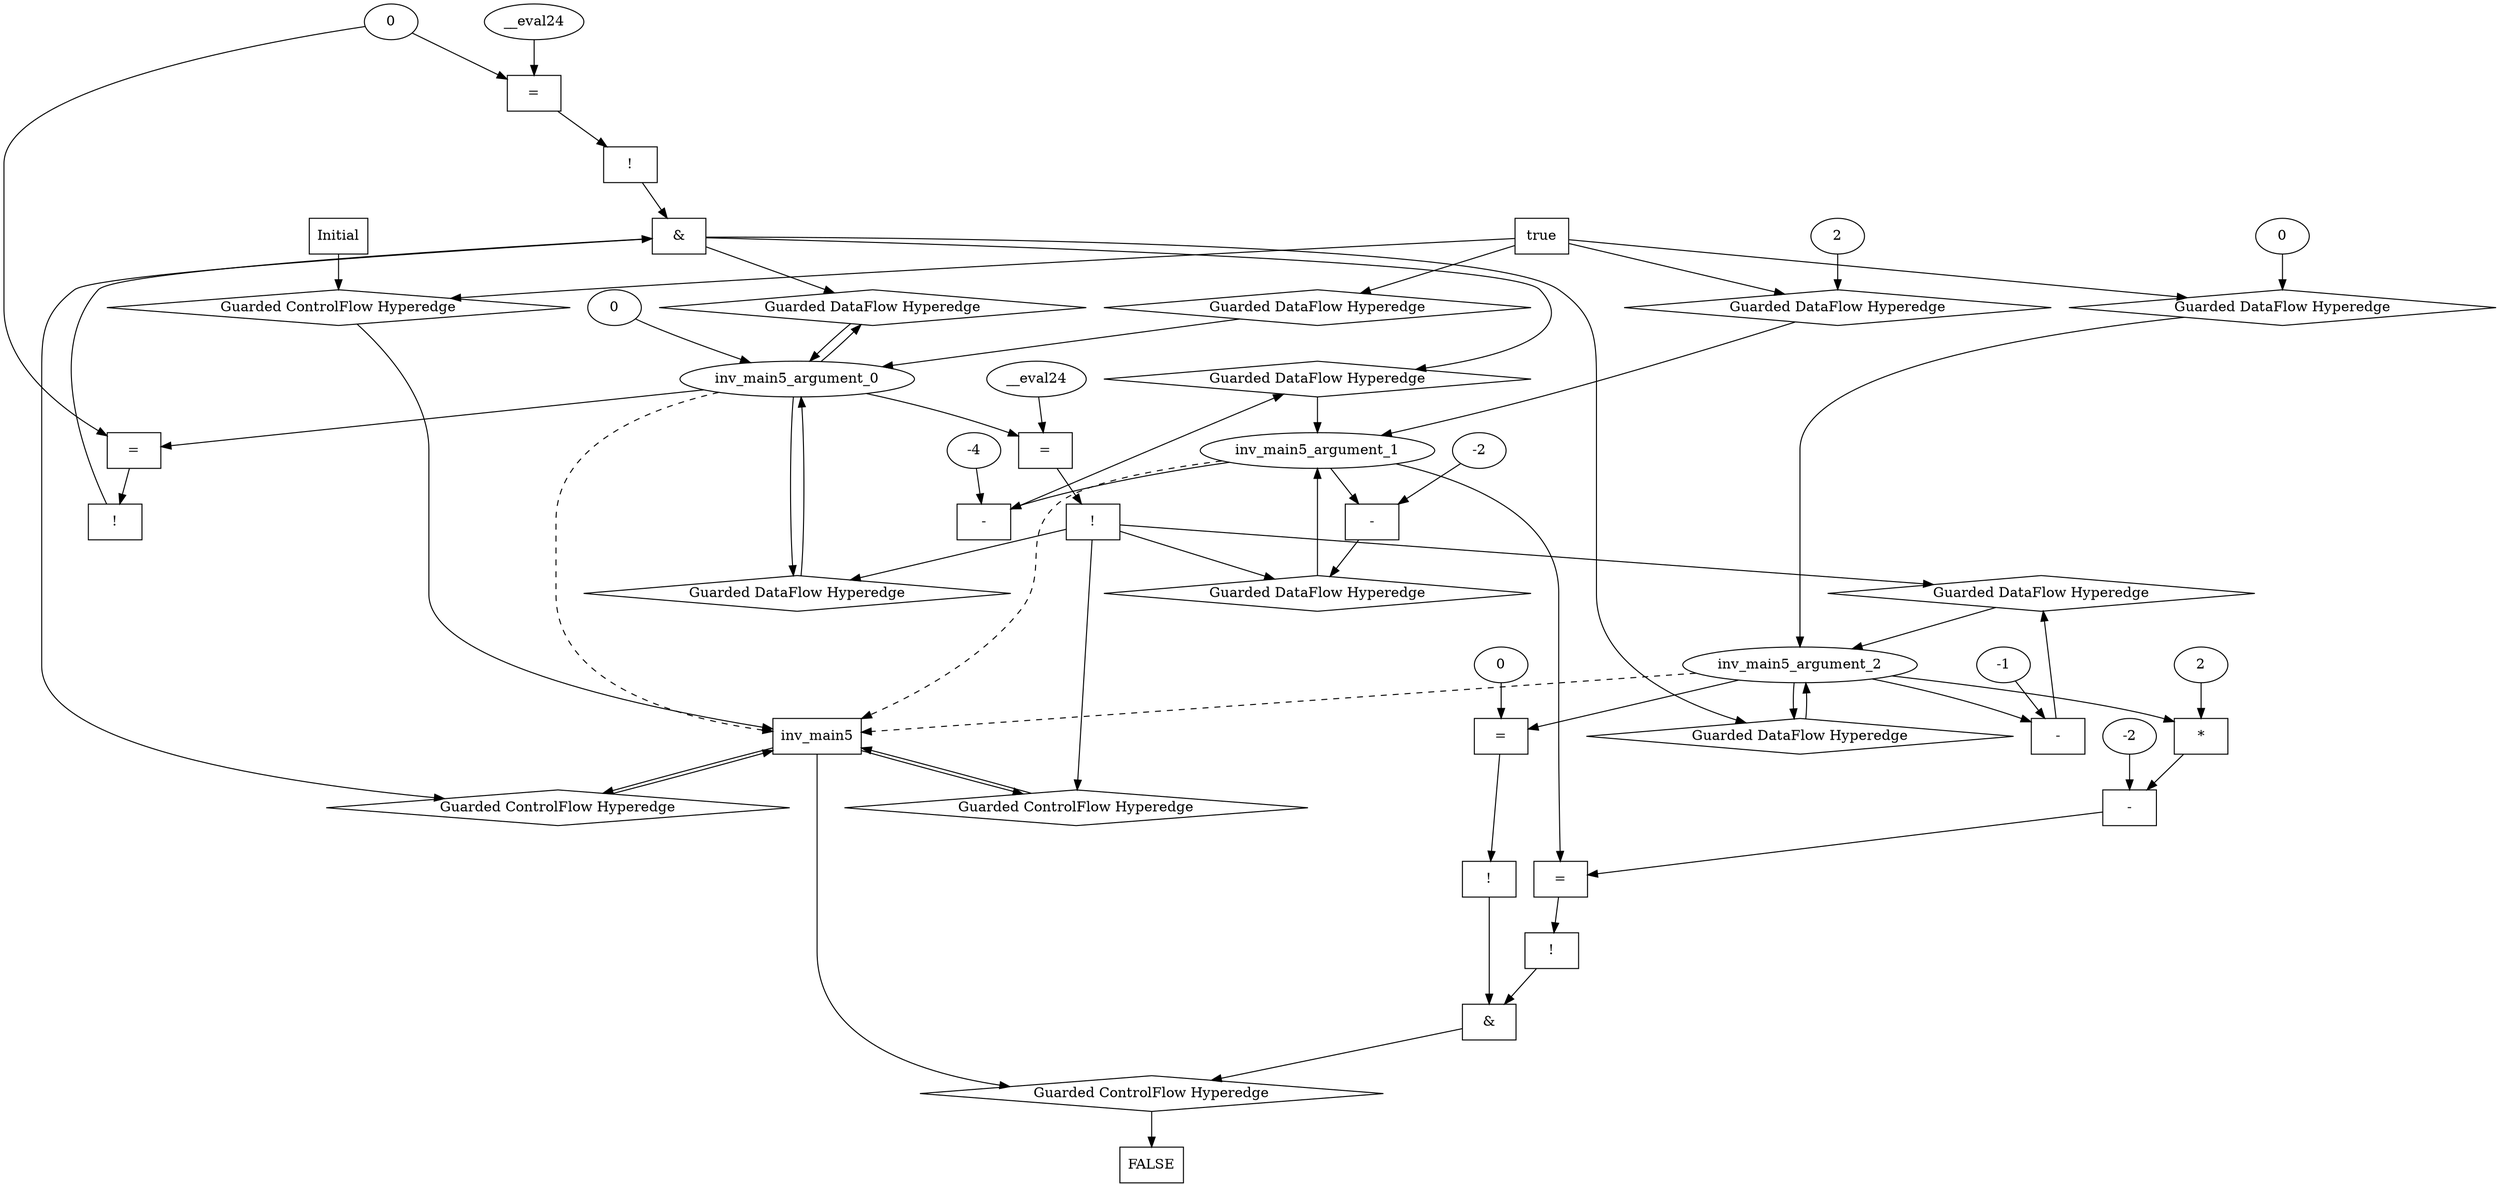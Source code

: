 digraph dag {
inv_main5 [label="inv_main5" shape="rect"];
FALSE [label="FALSE" shape="rect"];
Initial [label="Initial" shape="rect"];
ControlFowHyperEdge_0 [label="Guarded ControlFlow Hyperedge" shape="diamond"];
Initial -> ControlFowHyperEdge_0[label=""]
ControlFowHyperEdge_0 -> inv_main5[label=""]
ControlFowHyperEdge_1 [label="Guarded ControlFlow Hyperedge" shape="diamond"];
inv_main5 -> ControlFowHyperEdge_1[label=""]
ControlFowHyperEdge_1 -> inv_main5[label=""]
ControlFowHyperEdge_2 [label="Guarded ControlFlow Hyperedge" shape="diamond"];
inv_main5 -> ControlFowHyperEdge_2[label=""]
ControlFowHyperEdge_2 -> inv_main5[label=""]
ControlFowHyperEdge_3 [label="Guarded ControlFlow Hyperedge" shape="diamond"];
inv_main5 -> ControlFowHyperEdge_3[label=""]
ControlFowHyperEdge_3 -> FALSE[label=""]
inv_main5_argument_0 [label="inv_main5_argument_0" shape="oval"];
inv_main5_argument_0 -> inv_main5[label="" style="dashed"]
inv_main5_argument_1 [label="inv_main5_argument_1" shape="oval"];
inv_main5_argument_1 -> inv_main5[label="" style="dashed"]
inv_main5_argument_2 [label="inv_main5_argument_2" shape="oval"];
inv_main5_argument_2 -> inv_main5[label="" style="dashed"]

true_0 [label="true" shape="rect"];
true_0->ControlFowHyperEdge_0 [label=""];
xxxinv_main5___Initial_0xxxdataFlow_0_node_0 [label="2"];

xxxinv_main5___Initial_0xxxdataFlow_0_node_0->DataFowHyperEdge_0_inv_main5_argument_1 [label=""];
xxxinv_main5___Initial_0xxxdataFlow1_node_0 [label="0"];

xxxinv_main5___Initial_0xxxdataFlow1_node_0->DataFowHyperEdge_0_inv_main5_argument_2 [label=""];
xxxinv_main5___inv_main5_1xxx_and [label="&" shape="rect"];
xxxinv_main5___inv_main5_1xxxguard_0_node_0 [label="!" shape="rect"];
xxxinv_main5___inv_main5_1xxxguard_0_node_1 [label="=" shape="rect"];
xxxinv_main5___inv_main5_1xxxguard_0_node_3 [label="0"];
xxxinv_main5___inv_main5_1xxxguard_0_node_1->xxxinv_main5___inv_main5_1xxxguard_0_node_0
inv_main5_argument_0->xxxinv_main5___inv_main5_1xxxguard_0_node_1
xxxinv_main5___inv_main5_1xxxguard_0_node_3->xxxinv_main5___inv_main5_1xxxguard_0_node_1

xxxinv_main5___inv_main5_1xxxguard_0_node_0->xxxinv_main5___inv_main5_1xxx_and [label=""];
xxxinv_main5___inv_main5_1xxxguard1_node_0 [label="!" shape="rect"];
xxxinv_main5___inv_main5_1xxxguard1_node_1 [label="=" shape="rect"];
xxxinv_main5___inv_main5_1xxxguard1_node_2 [label="__eval24"];
xxxinv_main5___inv_main5_1xxxguard1_node_1->xxxinv_main5___inv_main5_1xxxguard1_node_0
xxxinv_main5___inv_main5_1xxxguard1_node_2->xxxinv_main5___inv_main5_1xxxguard1_node_1
xxxinv_main5___inv_main5_1xxxguard_0_node_3->xxxinv_main5___inv_main5_1xxxguard1_node_1

xxxinv_main5___inv_main5_1xxxguard1_node_0->xxxinv_main5___inv_main5_1xxx_and [label=""];
xxxinv_main5___inv_main5_1xxx_and->ControlFowHyperEdge_1 [label=""];
xxxinv_main5___inv_main5_1xxxdataFlow_0_node_0 [label="-" shape="rect"];
xxxinv_main5___inv_main5_1xxxdataFlow_0_node_2 [label="-4"];
inv_main5_argument_1->xxxinv_main5___inv_main5_1xxxdataFlow_0_node_0
xxxinv_main5___inv_main5_1xxxdataFlow_0_node_2->xxxinv_main5___inv_main5_1xxxdataFlow_0_node_0

xxxinv_main5___inv_main5_1xxxdataFlow_0_node_0->DataFowHyperEdge_1_inv_main5_argument_1 [label=""];
xxxinv_main5___inv_main5_2xxxguard_0_node_0 [label="!" shape="rect"];
xxxinv_main5___inv_main5_2xxxguard_0_node_1 [label="=" shape="rect"];
xxxinv_main5___inv_main5_2xxxguard_0_node_2 [label="__eval24"];
xxxinv_main5___inv_main5_2xxxguard_0_node_1->xxxinv_main5___inv_main5_2xxxguard_0_node_0
xxxinv_main5___inv_main5_2xxxguard_0_node_2->xxxinv_main5___inv_main5_2xxxguard_0_node_1
inv_main5_argument_0->xxxinv_main5___inv_main5_2xxxguard_0_node_1

xxxinv_main5___inv_main5_2xxxguard_0_node_0->ControlFowHyperEdge_2 [label=""];

inv_main5_argument_0->DataFowHyperEdge_2_inv_main5_argument_0 [label=""];
xxxinv_main5___inv_main5_2xxxdataFlow1_node_0 [label="-" shape="rect"];
xxxinv_main5___inv_main5_2xxxdataFlow1_node_2 [label="-2"];
inv_main5_argument_1->xxxinv_main5___inv_main5_2xxxdataFlow1_node_0
xxxinv_main5___inv_main5_2xxxdataFlow1_node_2->xxxinv_main5___inv_main5_2xxxdataFlow1_node_0

xxxinv_main5___inv_main5_2xxxdataFlow1_node_0->DataFowHyperEdge_2_inv_main5_argument_1 [label=""];
xxxinv_main5___inv_main5_2xxxdataFlow2_node_0 [label="-" shape="rect"];
xxxinv_main5___inv_main5_2xxxdataFlow2_node_2 [label="-1"];
inv_main5_argument_2->xxxinv_main5___inv_main5_2xxxdataFlow2_node_0
xxxinv_main5___inv_main5_2xxxdataFlow2_node_2->xxxinv_main5___inv_main5_2xxxdataFlow2_node_0

xxxinv_main5___inv_main5_2xxxdataFlow2_node_0->DataFowHyperEdge_2_inv_main5_argument_2 [label=""];
xxxFALSE___inv_main5_3xxx_and [label="&" shape="rect"];
xxxFALSE___inv_main5_3xxxguard_0_node_0 [label="!" shape="rect"];
xxxFALSE___inv_main5_3xxxguard_0_node_1 [label="=" shape="rect"];
xxxFALSE___inv_main5_3xxxguard_0_node_3 [label="-" shape="rect"];
xxxFALSE___inv_main5_3xxxguard_0_node_4 [label="*" shape="rect"];
xxxFALSE___inv_main5_3xxxguard_0_node_5 [label="2"];
xxxFALSE___inv_main5_3xxxguard_0_node_7 [label="-2"];
xxxFALSE___inv_main5_3xxxguard_0_node_1->xxxFALSE___inv_main5_3xxxguard_0_node_0
inv_main5_argument_1->xxxFALSE___inv_main5_3xxxguard_0_node_1
xxxFALSE___inv_main5_3xxxguard_0_node_3->xxxFALSE___inv_main5_3xxxguard_0_node_1
xxxFALSE___inv_main5_3xxxguard_0_node_4->xxxFALSE___inv_main5_3xxxguard_0_node_3
xxxFALSE___inv_main5_3xxxguard_0_node_7->xxxFALSE___inv_main5_3xxxguard_0_node_3
xxxFALSE___inv_main5_3xxxguard_0_node_5->xxxFALSE___inv_main5_3xxxguard_0_node_4
inv_main5_argument_2->xxxFALSE___inv_main5_3xxxguard_0_node_4

xxxFALSE___inv_main5_3xxxguard_0_node_0->xxxFALSE___inv_main5_3xxx_and [label=""];
xxxFALSE___inv_main5_3xxxguard1_node_0 [label="!" shape="rect"];
xxxFALSE___inv_main5_3xxxguard1_node_1 [label="=" shape="rect"];
xxxFALSE___inv_main5_3xxxguard1_node_3 [label="0"];
xxxFALSE___inv_main5_3xxxguard1_node_1->xxxFALSE___inv_main5_3xxxguard1_node_0
inv_main5_argument_2->xxxFALSE___inv_main5_3xxxguard1_node_1
xxxFALSE___inv_main5_3xxxguard1_node_3->xxxFALSE___inv_main5_3xxxguard1_node_1

xxxFALSE___inv_main5_3xxxguard1_node_0->xxxFALSE___inv_main5_3xxx_and [label=""];
xxxFALSE___inv_main5_3xxx_and->ControlFowHyperEdge_3 [label=""];
DataFowHyperEdge_0_inv_main5_argument_0 [label="Guarded DataFlow Hyperedge" shape="diamond"];
DataFowHyperEdge_0_inv_main5_argument_0 -> inv_main5_argument_0[label=""]
true_0->DataFowHyperEdge_0_inv_main5_argument_0 [label=""];
DataFowHyperEdge_0_inv_main5_argument_1 [label="Guarded DataFlow Hyperedge" shape="diamond"];
DataFowHyperEdge_0_inv_main5_argument_1 -> inv_main5_argument_1[label=""]
true_0->DataFowHyperEdge_0_inv_main5_argument_1 [label=""];
DataFowHyperEdge_0_inv_main5_argument_2 [label="Guarded DataFlow Hyperedge" shape="diamond"];
DataFowHyperEdge_0_inv_main5_argument_2 -> inv_main5_argument_2[label=""]
true_0->DataFowHyperEdge_0_inv_main5_argument_2 [label=""];
DataFowHyperEdge_1_inv_main5_argument_0 [label="Guarded DataFlow Hyperedge" shape="diamond"];
DataFowHyperEdge_1_inv_main5_argument_0 -> inv_main5_argument_0[label=""]
xxxinv_main5___inv_main5_1xxx_and -> DataFowHyperEdge_1_inv_main5_argument_0[label=""]
DataFowHyperEdge_1_inv_main5_argument_1 [label="Guarded DataFlow Hyperedge" shape="diamond"];
DataFowHyperEdge_1_inv_main5_argument_1 -> inv_main5_argument_1[label=""]
xxxinv_main5___inv_main5_1xxx_and -> DataFowHyperEdge_1_inv_main5_argument_1[label=""]
DataFowHyperEdge_1_inv_main5_argument_2 [label="Guarded DataFlow Hyperedge" shape="diamond"];
DataFowHyperEdge_1_inv_main5_argument_2 -> inv_main5_argument_2[label=""]
xxxinv_main5___inv_main5_1xxx_and -> DataFowHyperEdge_1_inv_main5_argument_2[label=""]
DataFowHyperEdge_2_inv_main5_argument_0 [label="Guarded DataFlow Hyperedge" shape="diamond"];
DataFowHyperEdge_2_inv_main5_argument_0 -> inv_main5_argument_0[label=""]
xxxinv_main5___inv_main5_2xxxguard_0_node_0 -> DataFowHyperEdge_2_inv_main5_argument_0[label=""]
DataFowHyperEdge_2_inv_main5_argument_1 [label="Guarded DataFlow Hyperedge" shape="diamond"];
DataFowHyperEdge_2_inv_main5_argument_1 -> inv_main5_argument_1[label=""]
xxxinv_main5___inv_main5_2xxxguard_0_node_0 -> DataFowHyperEdge_2_inv_main5_argument_1[label=""]
DataFowHyperEdge_2_inv_main5_argument_2 [label="Guarded DataFlow Hyperedge" shape="diamond"];
DataFowHyperEdge_2_inv_main5_argument_2 -> inv_main5_argument_2[label=""]
xxxinv_main5___inv_main5_2xxxguard_0_node_0 -> DataFowHyperEdge_2_inv_main5_argument_2[label=""]
"xxxinv_main5___inv_main5_2xxxinv_main5_argument_0_constant_0" [label="0"];
"xxxinv_main5___inv_main5_2xxxinv_main5_argument_0_constant_0"->inv_main5_argument_0 [label=""];
inv_main5_argument_0 -> DataFowHyperEdge_1_inv_main5_argument_0[label=""]
inv_main5_argument_2 -> DataFowHyperEdge_1_inv_main5_argument_2[label=""]
}

